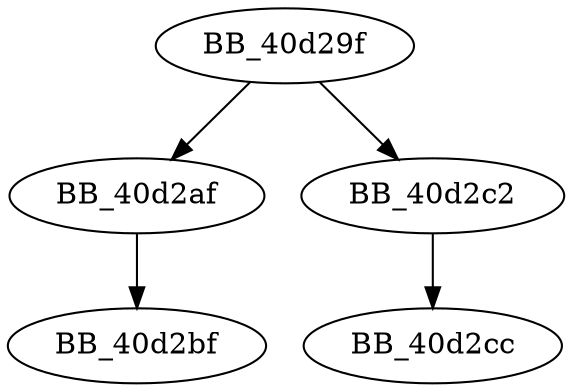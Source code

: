 DiGraph __unlock_file2{
BB_40d29f->BB_40d2af
BB_40d29f->BB_40d2c2
BB_40d2af->BB_40d2bf
BB_40d2c2->BB_40d2cc
}
